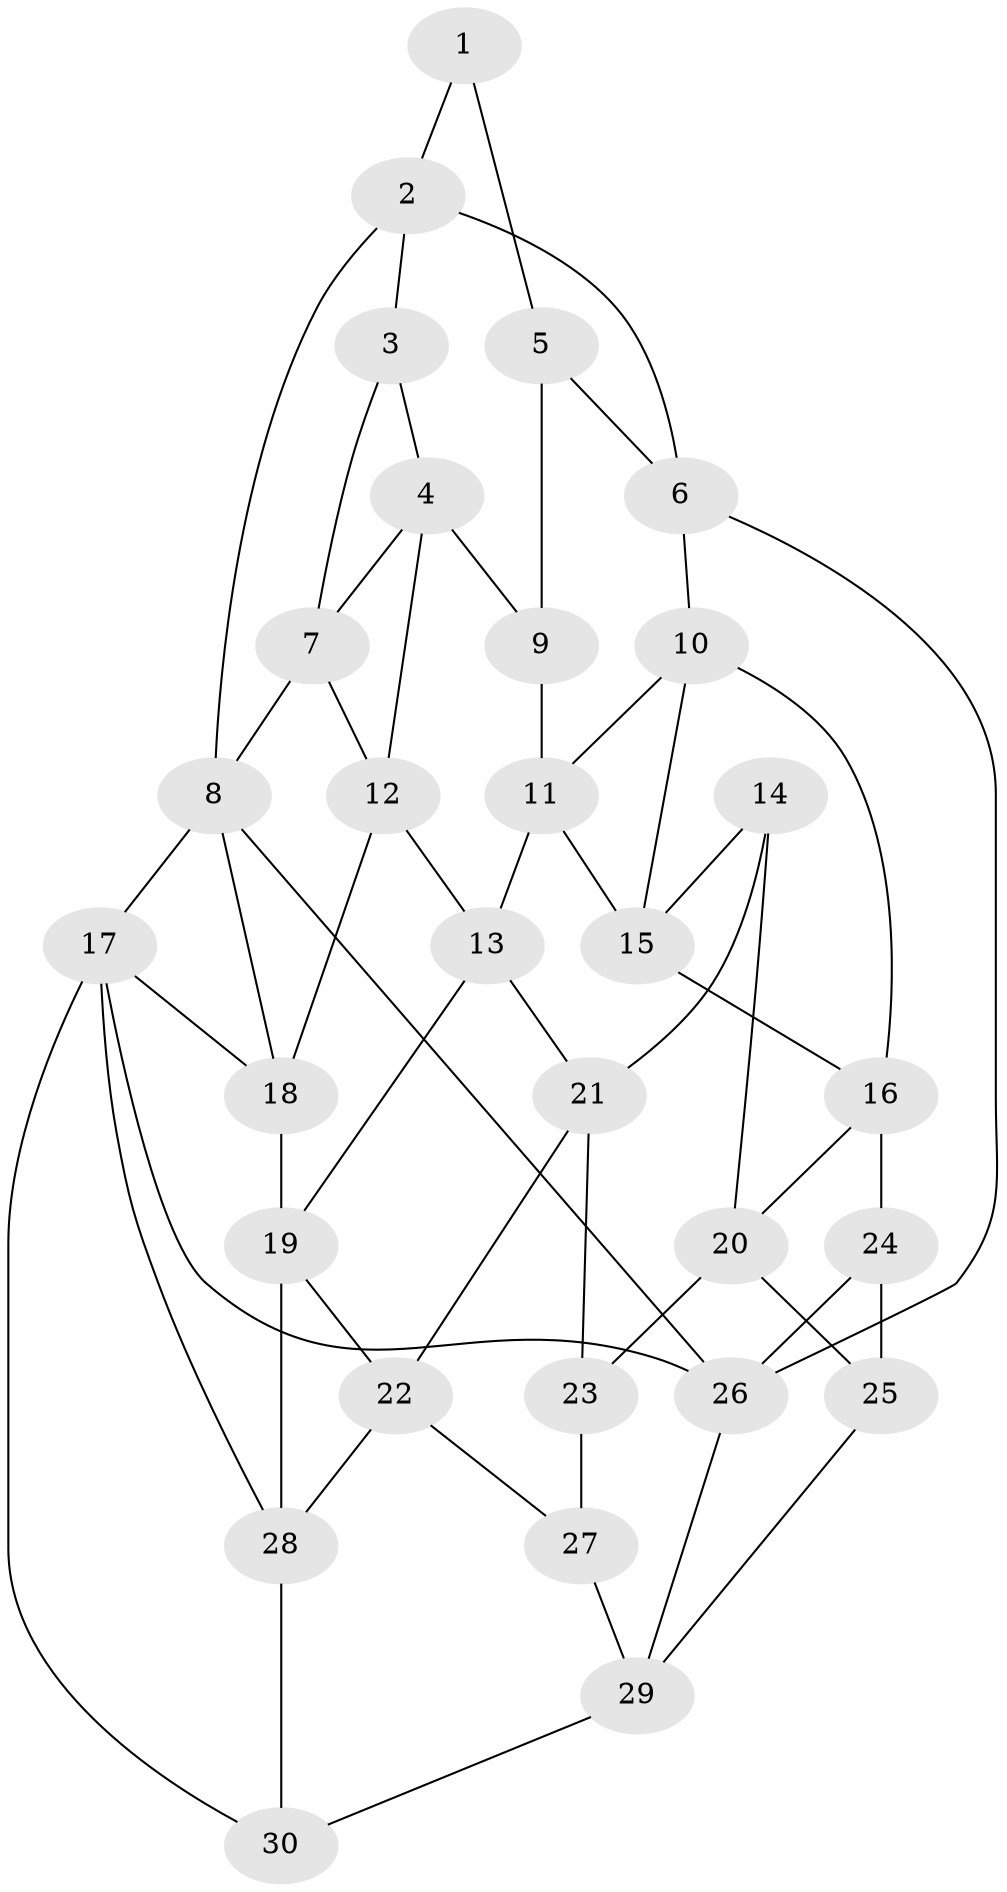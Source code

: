 // original degree distribution, {3: 0.03571428571428571, 4: 0.25, 5: 0.5, 6: 0.21428571428571427}
// Generated by graph-tools (version 1.1) at 2025/50/03/09/25 03:50:59]
// undirected, 30 vertices, 56 edges
graph export_dot {
graph [start="1"]
  node [color=gray90,style=filled];
  1;
  2;
  3;
  4;
  5;
  6;
  7;
  8;
  9;
  10;
  11;
  12;
  13;
  14;
  15;
  16;
  17;
  18;
  19;
  20;
  21;
  22;
  23;
  24;
  25;
  26;
  27;
  28;
  29;
  30;
  1 -- 2 [weight=1.0];
  1 -- 5 [weight=1.0];
  2 -- 3 [weight=1.0];
  2 -- 6 [weight=1.0];
  2 -- 8 [weight=1.0];
  3 -- 4 [weight=1.0];
  3 -- 7 [weight=1.0];
  4 -- 7 [weight=1.0];
  4 -- 9 [weight=1.0];
  4 -- 12 [weight=1.0];
  5 -- 6 [weight=1.0];
  5 -- 9 [weight=2.0];
  6 -- 10 [weight=1.0];
  6 -- 26 [weight=1.0];
  7 -- 8 [weight=1.0];
  7 -- 12 [weight=1.0];
  8 -- 17 [weight=1.0];
  8 -- 18 [weight=1.0];
  8 -- 26 [weight=1.0];
  9 -- 11 [weight=1.0];
  10 -- 11 [weight=1.0];
  10 -- 15 [weight=1.0];
  10 -- 16 [weight=1.0];
  11 -- 13 [weight=1.0];
  11 -- 15 [weight=1.0];
  12 -- 13 [weight=1.0];
  12 -- 18 [weight=1.0];
  13 -- 19 [weight=1.0];
  13 -- 21 [weight=1.0];
  14 -- 15 [weight=1.0];
  14 -- 20 [weight=1.0];
  14 -- 21 [weight=1.0];
  15 -- 16 [weight=1.0];
  16 -- 20 [weight=1.0];
  16 -- 24 [weight=1.0];
  17 -- 18 [weight=1.0];
  17 -- 26 [weight=1.0];
  17 -- 28 [weight=1.0];
  17 -- 30 [weight=1.0];
  18 -- 19 [weight=1.0];
  19 -- 22 [weight=1.0];
  19 -- 28 [weight=1.0];
  20 -- 23 [weight=1.0];
  20 -- 25 [weight=1.0];
  21 -- 22 [weight=1.0];
  21 -- 23 [weight=1.0];
  22 -- 27 [weight=1.0];
  22 -- 28 [weight=1.0];
  23 -- 27 [weight=2.0];
  24 -- 25 [weight=1.0];
  24 -- 26 [weight=2.0];
  25 -- 29 [weight=1.0];
  26 -- 29 [weight=1.0];
  27 -- 29 [weight=1.0];
  28 -- 30 [weight=1.0];
  29 -- 30 [weight=1.0];
}
